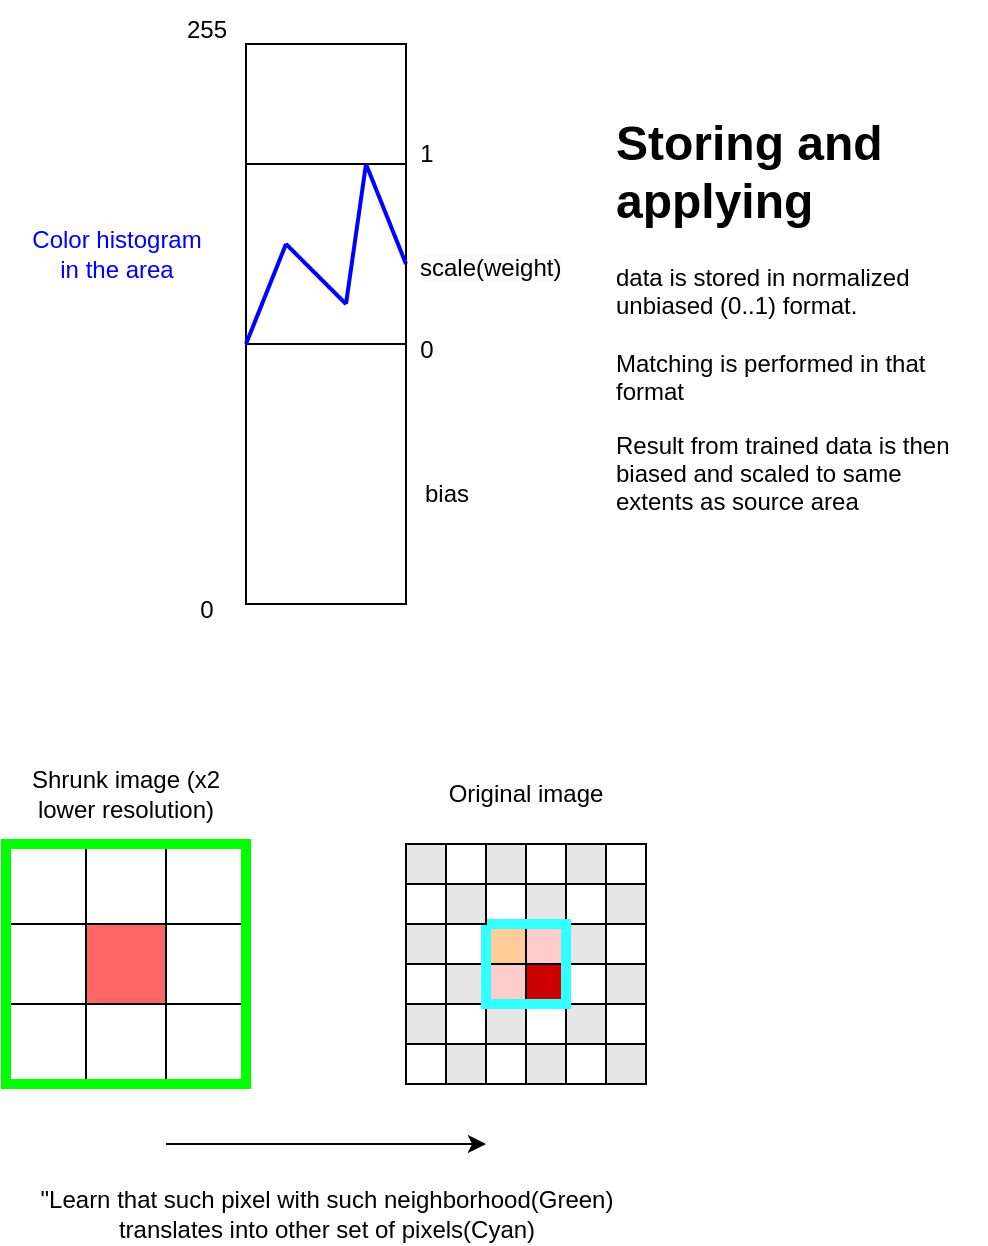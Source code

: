 <mxfile version="21.2.7" type="device">
  <diagram name="Page-1" id="ePMOpvCRY2WbmiHIIwBr">
    <mxGraphModel dx="581" dy="311" grid="1" gridSize="10" guides="1" tooltips="1" connect="1" arrows="1" fold="1" page="1" pageScale="1" pageWidth="850" pageHeight="1100" math="0" shadow="0">
      <root>
        <mxCell id="0" />
        <mxCell id="1" parent="0" />
        <mxCell id="m6BrMwAd6iC87IZZmvYD-1" value="" style="rounded=0;whiteSpace=wrap;html=1;fillColor=none;" vertex="1" parent="1">
          <mxGeometry x="280" y="220" width="80" height="90" as="geometry" />
        </mxCell>
        <mxCell id="m6BrMwAd6iC87IZZmvYD-2" value="" style="rounded=0;whiteSpace=wrap;html=1;fillColor=none;" vertex="1" parent="1">
          <mxGeometry x="280" y="160" width="80" height="280" as="geometry" />
        </mxCell>
        <mxCell id="m6BrMwAd6iC87IZZmvYD-3" value="0" style="text;html=1;align=center;verticalAlign=middle;resizable=0;points=[];autosize=1;strokeColor=none;fillColor=none;" vertex="1" parent="1">
          <mxGeometry x="245" y="428" width="30" height="30" as="geometry" />
        </mxCell>
        <mxCell id="m6BrMwAd6iC87IZZmvYD-4" value="255" style="text;html=1;align=center;verticalAlign=middle;resizable=0;points=[];autosize=1;strokeColor=none;fillColor=none;" vertex="1" parent="1">
          <mxGeometry x="240" y="138" width="40" height="30" as="geometry" />
        </mxCell>
        <mxCell id="m6BrMwAd6iC87IZZmvYD-5" value="0" style="text;html=1;align=center;verticalAlign=middle;resizable=0;points=[];autosize=1;strokeColor=none;fillColor=none;" vertex="1" parent="1">
          <mxGeometry x="355" y="298" width="30" height="30" as="geometry" />
        </mxCell>
        <mxCell id="m6BrMwAd6iC87IZZmvYD-6" value="1" style="text;html=1;align=center;verticalAlign=middle;resizable=0;points=[];autosize=1;strokeColor=none;fillColor=none;" vertex="1" parent="1">
          <mxGeometry x="355" y="200" width="30" height="30" as="geometry" />
        </mxCell>
        <mxCell id="m6BrMwAd6iC87IZZmvYD-7" value="" style="endArrow=none;html=1;rounded=0;entryX=0.25;entryY=0.357;entryDx=0;entryDy=0;entryPerimeter=0;" edge="1" parent="1" target="m6BrMwAd6iC87IZZmvYD-2">
          <mxGeometry width="50" height="50" relative="1" as="geometry">
            <mxPoint x="280" y="310" as="sourcePoint" />
            <mxPoint x="330" y="260" as="targetPoint" />
          </mxGeometry>
        </mxCell>
        <mxCell id="m6BrMwAd6iC87IZZmvYD-8" value="" style="endArrow=none;html=1;rounded=0;entryX=0.625;entryY=0.464;entryDx=0;entryDy=0;entryPerimeter=0;" edge="1" parent="1" target="m6BrMwAd6iC87IZZmvYD-2">
          <mxGeometry width="50" height="50" relative="1" as="geometry">
            <mxPoint x="300" y="260" as="sourcePoint" />
            <mxPoint x="430" y="250" as="targetPoint" />
          </mxGeometry>
        </mxCell>
        <mxCell id="m6BrMwAd6iC87IZZmvYD-9" value="" style="endArrow=none;html=1;rounded=0;entryX=0.75;entryY=0.214;entryDx=0;entryDy=0;entryPerimeter=0;" edge="1" parent="1" target="m6BrMwAd6iC87IZZmvYD-2">
          <mxGeometry width="50" height="50" relative="1" as="geometry">
            <mxPoint x="330" y="290" as="sourcePoint" />
            <mxPoint x="380" y="240" as="targetPoint" />
          </mxGeometry>
        </mxCell>
        <mxCell id="m6BrMwAd6iC87IZZmvYD-10" value="" style="endArrow=none;html=1;rounded=0;strokeWidth=2;strokeColor=#0000FF;" edge="1" parent="1">
          <mxGeometry width="50" height="50" relative="1" as="geometry">
            <mxPoint x="340" y="220" as="sourcePoint" />
            <mxPoint x="360" y="270" as="targetPoint" />
          </mxGeometry>
        </mxCell>
        <mxCell id="m6BrMwAd6iC87IZZmvYD-11" value="" style="endArrow=none;html=1;rounded=0;entryX=0.25;entryY=0.357;entryDx=0;entryDy=0;entryPerimeter=0;" edge="1" parent="1">
          <mxGeometry width="50" height="50" relative="1" as="geometry">
            <mxPoint x="280" y="310" as="sourcePoint" />
            <mxPoint x="300" y="260" as="targetPoint" />
          </mxGeometry>
        </mxCell>
        <mxCell id="m6BrMwAd6iC87IZZmvYD-12" value="" style="endArrow=none;html=1;rounded=0;entryX=0.625;entryY=0.464;entryDx=0;entryDy=0;entryPerimeter=0;" edge="1" parent="1">
          <mxGeometry width="50" height="50" relative="1" as="geometry">
            <mxPoint x="300" y="260" as="sourcePoint" />
            <mxPoint x="330" y="290" as="targetPoint" />
          </mxGeometry>
        </mxCell>
        <mxCell id="m6BrMwAd6iC87IZZmvYD-13" value="" style="endArrow=none;html=1;rounded=0;entryX=0.25;entryY=0.357;entryDx=0;entryDy=0;entryPerimeter=0;strokeWidth=2;strokeColor=#0000FF;" edge="1" parent="1">
          <mxGeometry width="50" height="50" relative="1" as="geometry">
            <mxPoint x="280" y="310" as="sourcePoint" />
            <mxPoint x="300" y="260" as="targetPoint" />
          </mxGeometry>
        </mxCell>
        <mxCell id="m6BrMwAd6iC87IZZmvYD-14" value="" style="endArrow=none;html=1;rounded=0;entryX=0.625;entryY=0.464;entryDx=0;entryDy=0;entryPerimeter=0;strokeWidth=2;strokeColor=#0000FF;" edge="1" parent="1">
          <mxGeometry width="50" height="50" relative="1" as="geometry">
            <mxPoint x="300" y="260" as="sourcePoint" />
            <mxPoint x="330" y="290" as="targetPoint" />
          </mxGeometry>
        </mxCell>
        <mxCell id="m6BrMwAd6iC87IZZmvYD-15" value="" style="endArrow=none;html=1;rounded=0;entryX=0.75;entryY=0.214;entryDx=0;entryDy=0;entryPerimeter=0;strokeWidth=2;strokeColor=#0000FF;" edge="1" parent="1">
          <mxGeometry width="50" height="50" relative="1" as="geometry">
            <mxPoint x="330" y="290" as="sourcePoint" />
            <mxPoint x="340" y="220" as="targetPoint" />
          </mxGeometry>
        </mxCell>
        <mxCell id="m6BrMwAd6iC87IZZmvYD-16" value="bias" style="text;html=1;align=center;verticalAlign=middle;resizable=0;points=[];autosize=1;strokeColor=none;fillColor=none;" vertex="1" parent="1">
          <mxGeometry x="355" y="370" width="50" height="30" as="geometry" />
        </mxCell>
        <mxCell id="m6BrMwAd6iC87IZZmvYD-17" value="&lt;span style=&quot;color: rgb(0, 0, 0); font-family: Helvetica; font-size: 12px; font-style: normal; font-variant-ligatures: normal; font-variant-caps: normal; font-weight: 400; letter-spacing: normal; orphans: 2; text-align: center; text-indent: 0px; text-transform: none; widows: 2; word-spacing: 0px; -webkit-text-stroke-width: 0px; background-color: rgb(251, 251, 251); text-decoration-thickness: initial; text-decoration-style: initial; text-decoration-color: initial; float: none; display: inline !important;&quot;&gt;scale(weight)&lt;/span&gt;" style="text;whiteSpace=wrap;html=1;" vertex="1" parent="1">
          <mxGeometry x="365" y="258" width="60" height="40" as="geometry" />
        </mxCell>
        <mxCell id="m6BrMwAd6iC87IZZmvYD-18" value="&lt;h1&gt;Storing and applying&lt;/h1&gt;&lt;p&gt;data is stored in normalized unbiased (0..1) format.&lt;br&gt;&lt;br&gt;Matching is performed in that format&lt;/p&gt;&lt;p&gt;Result from trained data is then biased and scaled to same extents as source area&lt;/p&gt;" style="text;html=1;strokeColor=none;fillColor=none;spacing=5;spacingTop=-20;whiteSpace=wrap;overflow=hidden;rounded=0;" vertex="1" parent="1">
          <mxGeometry x="460" y="190" width="190" height="225" as="geometry" />
        </mxCell>
        <mxCell id="m6BrMwAd6iC87IZZmvYD-19" value="Color histogram&lt;br&gt;in the area" style="text;html=1;align=center;verticalAlign=middle;resizable=0;points=[];autosize=1;strokeColor=none;fillColor=none;fontColor=#0000FF;" vertex="1" parent="1">
          <mxGeometry x="160" y="245" width="110" height="40" as="geometry" />
        </mxCell>
        <mxCell id="m6BrMwAd6iC87IZZmvYD-20" value="" style="rounded=0;whiteSpace=wrap;html=1;fillColor=#FFCC99;" vertex="1" parent="1">
          <mxGeometry x="400" y="600" width="20" height="20" as="geometry" />
        </mxCell>
        <mxCell id="m6BrMwAd6iC87IZZmvYD-21" value="" style="rounded=0;whiteSpace=wrap;html=1;fillColor=#FFCCCC;" vertex="1" parent="1">
          <mxGeometry x="420" y="600" width="20" height="20" as="geometry" />
        </mxCell>
        <mxCell id="m6BrMwAd6iC87IZZmvYD-22" value="" style="rounded=0;whiteSpace=wrap;html=1;fillColor=#CC0000;" vertex="1" parent="1">
          <mxGeometry x="420" y="620" width="20" height="20" as="geometry" />
        </mxCell>
        <mxCell id="m6BrMwAd6iC87IZZmvYD-23" value="" style="rounded=0;whiteSpace=wrap;html=1;fillColor=#FFCCCC;" vertex="1" parent="1">
          <mxGeometry x="400" y="620" width="20" height="20" as="geometry" />
        </mxCell>
        <mxCell id="m6BrMwAd6iC87IZZmvYD-24" value="" style="rounded=0;whiteSpace=wrap;html=1;fillColor=#FF6666;" vertex="1" parent="1">
          <mxGeometry x="200" y="600" width="40" height="40" as="geometry" />
        </mxCell>
        <mxCell id="m6BrMwAd6iC87IZZmvYD-25" value="" style="rounded=0;whiteSpace=wrap;html=1;fillColor=none;" vertex="1" parent="1">
          <mxGeometry x="440" y="600" width="40" height="40" as="geometry" />
        </mxCell>
        <mxCell id="m6BrMwAd6iC87IZZmvYD-26" value="" style="rounded=0;whiteSpace=wrap;html=1;fillColor=none;" vertex="1" parent="1">
          <mxGeometry x="440" y="560" width="40" height="40" as="geometry" />
        </mxCell>
        <mxCell id="m6BrMwAd6iC87IZZmvYD-27" value="" style="rounded=0;whiteSpace=wrap;html=1;fillColor=none;" vertex="1" parent="1">
          <mxGeometry x="400" y="560" width="40" height="40" as="geometry" />
        </mxCell>
        <mxCell id="m6BrMwAd6iC87IZZmvYD-28" value="" style="rounded=0;whiteSpace=wrap;html=1;fillColor=none;" vertex="1" parent="1">
          <mxGeometry x="360" y="560" width="40" height="40" as="geometry" />
        </mxCell>
        <mxCell id="m6BrMwAd6iC87IZZmvYD-29" value="" style="rounded=0;whiteSpace=wrap;html=1;fillColor=none;" vertex="1" parent="1">
          <mxGeometry x="360" y="600" width="40" height="40" as="geometry" />
        </mxCell>
        <mxCell id="m6BrMwAd6iC87IZZmvYD-30" value="" style="rounded=0;whiteSpace=wrap;html=1;fillColor=none;" vertex="1" parent="1">
          <mxGeometry x="440" y="640" width="40" height="40" as="geometry" />
        </mxCell>
        <mxCell id="m6BrMwAd6iC87IZZmvYD-31" value="" style="rounded=0;whiteSpace=wrap;html=1;fillColor=none;" vertex="1" parent="1">
          <mxGeometry x="400" y="640" width="40" height="40" as="geometry" />
        </mxCell>
        <mxCell id="m6BrMwAd6iC87IZZmvYD-32" value="" style="rounded=0;whiteSpace=wrap;html=1;fillColor=none;" vertex="1" parent="1">
          <mxGeometry x="360" y="640" width="40" height="40" as="geometry" />
        </mxCell>
        <mxCell id="m6BrMwAd6iC87IZZmvYD-33" value="" style="rounded=0;whiteSpace=wrap;html=1;fillColor=none;" vertex="1" parent="1">
          <mxGeometry x="200" y="560" width="40" height="40" as="geometry" />
        </mxCell>
        <mxCell id="m6BrMwAd6iC87IZZmvYD-34" value="" style="rounded=0;whiteSpace=wrap;html=1;fillColor=none;" vertex="1" parent="1">
          <mxGeometry x="240" y="560" width="40" height="40" as="geometry" />
        </mxCell>
        <mxCell id="m6BrMwAd6iC87IZZmvYD-35" value="" style="rounded=0;whiteSpace=wrap;html=1;fillColor=none;" vertex="1" parent="1">
          <mxGeometry x="240" y="600" width="40" height="40" as="geometry" />
        </mxCell>
        <mxCell id="m6BrMwAd6iC87IZZmvYD-36" value="" style="rounded=0;whiteSpace=wrap;html=1;fillColor=none;" vertex="1" parent="1">
          <mxGeometry x="240" y="640" width="40" height="40" as="geometry" />
        </mxCell>
        <mxCell id="m6BrMwAd6iC87IZZmvYD-37" value="" style="rounded=0;whiteSpace=wrap;html=1;fillColor=none;" vertex="1" parent="1">
          <mxGeometry x="200" y="640" width="40" height="40" as="geometry" />
        </mxCell>
        <mxCell id="m6BrMwAd6iC87IZZmvYD-38" value="" style="rounded=0;whiteSpace=wrap;html=1;fillColor=none;" vertex="1" parent="1">
          <mxGeometry x="160" y="600" width="40" height="40" as="geometry" />
        </mxCell>
        <mxCell id="m6BrMwAd6iC87IZZmvYD-39" value="" style="rounded=0;whiteSpace=wrap;html=1;fillColor=none;" vertex="1" parent="1">
          <mxGeometry x="160" y="640" width="40" height="40" as="geometry" />
        </mxCell>
        <mxCell id="m6BrMwAd6iC87IZZmvYD-40" value="" style="rounded=0;whiteSpace=wrap;html=1;fillColor=none;" vertex="1" parent="1">
          <mxGeometry x="160" y="560" width="40" height="40" as="geometry" />
        </mxCell>
        <mxCell id="m6BrMwAd6iC87IZZmvYD-42" value="" style="rounded=0;whiteSpace=wrap;html=1;fillColor=none;strokeWidth=5;strokeColor=#00FF00;" vertex="1" parent="1">
          <mxGeometry x="160" y="560" width="120" height="120" as="geometry" />
        </mxCell>
        <mxCell id="m6BrMwAd6iC87IZZmvYD-43" value="Shrunk image (x2 lower resolution)" style="text;html=1;strokeColor=none;fillColor=none;align=center;verticalAlign=middle;whiteSpace=wrap;rounded=0;" vertex="1" parent="1">
          <mxGeometry x="165" y="520" width="110" height="30" as="geometry" />
        </mxCell>
        <mxCell id="m6BrMwAd6iC87IZZmvYD-44" value="" style="rounded=0;whiteSpace=wrap;html=1;fillColor=#E6E6E6;" vertex="1" parent="1">
          <mxGeometry x="440" y="600" width="20" height="20" as="geometry" />
        </mxCell>
        <mxCell id="m6BrMwAd6iC87IZZmvYD-45" value="" style="rounded=0;whiteSpace=wrap;html=1;fillColor=#E6E6E6;" vertex="1" parent="1">
          <mxGeometry x="460" y="620" width="20" height="20" as="geometry" />
        </mxCell>
        <mxCell id="m6BrMwAd6iC87IZZmvYD-46" value="" style="rounded=0;whiteSpace=wrap;html=1;fillColor=#E6E6E6;" vertex="1" parent="1">
          <mxGeometry x="460" y="660" width="20" height="20" as="geometry" />
        </mxCell>
        <mxCell id="m6BrMwAd6iC87IZZmvYD-47" value="" style="rounded=0;whiteSpace=wrap;html=1;fillColor=#E6E6E6;" vertex="1" parent="1">
          <mxGeometry x="440" y="640" width="20" height="20" as="geometry" />
        </mxCell>
        <mxCell id="m6BrMwAd6iC87IZZmvYD-48" value="" style="rounded=0;whiteSpace=wrap;html=1;fillColor=#E6E6E6;" vertex="1" parent="1">
          <mxGeometry x="460" y="580" width="20" height="20" as="geometry" />
        </mxCell>
        <mxCell id="m6BrMwAd6iC87IZZmvYD-49" value="" style="rounded=0;whiteSpace=wrap;html=1;fillColor=#E6E6E6;" vertex="1" parent="1">
          <mxGeometry x="440" y="560" width="20" height="20" as="geometry" />
        </mxCell>
        <mxCell id="m6BrMwAd6iC87IZZmvYD-50" value="" style="rounded=0;whiteSpace=wrap;html=1;fillColor=#E6E6E6;" vertex="1" parent="1">
          <mxGeometry x="400" y="560" width="20" height="20" as="geometry" />
        </mxCell>
        <mxCell id="m6BrMwAd6iC87IZZmvYD-51" value="" style="rounded=0;whiteSpace=wrap;html=1;fillColor=#E6E6E6;" vertex="1" parent="1">
          <mxGeometry x="420" y="580" width="20" height="20" as="geometry" />
        </mxCell>
        <mxCell id="m6BrMwAd6iC87IZZmvYD-52" value="" style="rounded=0;whiteSpace=wrap;html=1;fillColor=#E6E6E6;" vertex="1" parent="1">
          <mxGeometry x="400" y="640" width="20" height="20" as="geometry" />
        </mxCell>
        <mxCell id="m6BrMwAd6iC87IZZmvYD-53" value="" style="rounded=0;whiteSpace=wrap;html=1;fillColor=#E6E6E6;" vertex="1" parent="1">
          <mxGeometry x="420" y="660" width="20" height="20" as="geometry" />
        </mxCell>
        <mxCell id="m6BrMwAd6iC87IZZmvYD-54" value="" style="rounded=0;whiteSpace=wrap;html=1;fillColor=#E6E6E6;" vertex="1" parent="1">
          <mxGeometry x="380" y="660" width="20" height="20" as="geometry" />
        </mxCell>
        <mxCell id="m6BrMwAd6iC87IZZmvYD-55" value="" style="rounded=0;whiteSpace=wrap;html=1;fillColor=#E6E6E6;" vertex="1" parent="1">
          <mxGeometry x="360" y="640" width="20" height="20" as="geometry" />
        </mxCell>
        <mxCell id="m6BrMwAd6iC87IZZmvYD-56" value="" style="rounded=0;whiteSpace=wrap;html=1;fillColor=#E6E6E6;" vertex="1" parent="1">
          <mxGeometry x="380" y="620" width="20" height="20" as="geometry" />
        </mxCell>
        <mxCell id="m6BrMwAd6iC87IZZmvYD-41" value="" style="rounded=0;whiteSpace=wrap;html=1;fillColor=none;strokeWidth=5;strokeColor=#33FFFF;" vertex="1" parent="1">
          <mxGeometry x="400" y="600" width="40" height="40" as="geometry" />
        </mxCell>
        <mxCell id="m6BrMwAd6iC87IZZmvYD-57" value="" style="rounded=0;whiteSpace=wrap;html=1;fillColor=#E6E6E6;" vertex="1" parent="1">
          <mxGeometry x="360" y="600" width="20" height="20" as="geometry" />
        </mxCell>
        <mxCell id="m6BrMwAd6iC87IZZmvYD-58" value="" style="rounded=0;whiteSpace=wrap;html=1;fillColor=#E6E6E6;" vertex="1" parent="1">
          <mxGeometry x="380" y="580" width="20" height="20" as="geometry" />
        </mxCell>
        <mxCell id="m6BrMwAd6iC87IZZmvYD-59" value="" style="rounded=0;whiteSpace=wrap;html=1;fillColor=#E6E6E6;" vertex="1" parent="1">
          <mxGeometry x="360" y="560" width="20" height="20" as="geometry" />
        </mxCell>
        <mxCell id="m6BrMwAd6iC87IZZmvYD-60" value="Original image" style="text;html=1;strokeColor=none;fillColor=none;align=center;verticalAlign=middle;whiteSpace=wrap;rounded=0;" vertex="1" parent="1">
          <mxGeometry x="365" y="520" width="110" height="30" as="geometry" />
        </mxCell>
        <mxCell id="m6BrMwAd6iC87IZZmvYD-61" value="" style="endArrow=classic;html=1;rounded=0;" edge="1" parent="1">
          <mxGeometry width="50" height="50" relative="1" as="geometry">
            <mxPoint x="240" y="710" as="sourcePoint" />
            <mxPoint x="400" y="710" as="targetPoint" />
          </mxGeometry>
        </mxCell>
        <mxCell id="m6BrMwAd6iC87IZZmvYD-62" value="&quot;Learn that such pixel with such neighborhood(Green) translates into other set of pixels(Cyan)" style="text;html=1;strokeColor=none;fillColor=none;align=center;verticalAlign=middle;whiteSpace=wrap;rounded=0;" vertex="1" parent="1">
          <mxGeometry x="172.5" y="730" width="295" height="30" as="geometry" />
        </mxCell>
      </root>
    </mxGraphModel>
  </diagram>
</mxfile>
